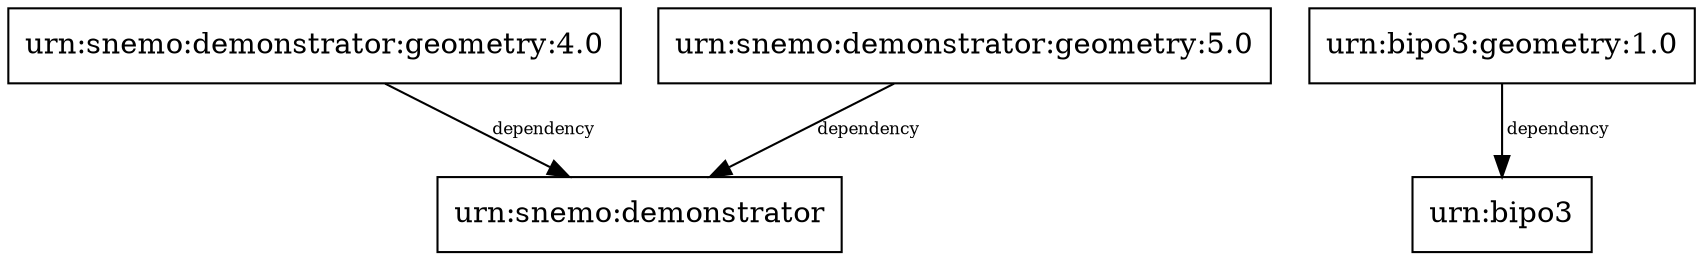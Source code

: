 digraph FLTagsGeometry1 {
	node [shape=box]
	tag0 [label="urn:snemo:demonstrator"];
	tag1 [label="urn:bipo3"];
	tag2 [label="urn:snemo:demonstrator:geometry:4.0"];
	tag3 [label="urn:snemo:demonstrator:geometry:5.0"];
	tag4 [label="urn:bipo3:geometry:1.0"];
	tag3 -> tag0 [label=" dependency ", fontsize=8];
	tag2 -> tag0 [label=" dependency ", fontsize=8];
	tag4 -> tag1 [label=" dependency ", fontsize=8];
}